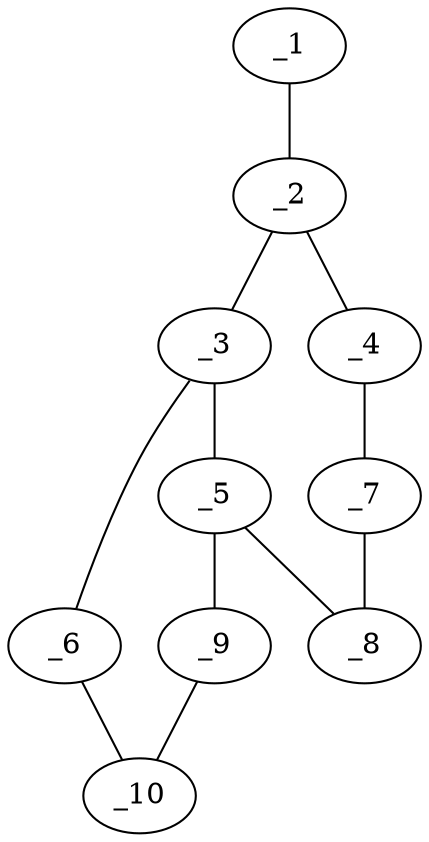 graph molid101655 {
	_1	 [charge=0,
		chem=2,
		symbol="O  ",
		x="2.866",
		y="1.5"];
	_2	 [charge=0,
		chem=1,
		symbol="C  ",
		x="2.866",
		y="0.5"];
	_1 -- _2	 [valence=1];
	_3	 [charge=0,
		chem=1,
		symbol="C  ",
		x="3.7321",
		y=0];
	_2 -- _3	 [valence=2];
	_4	 [charge=0,
		chem=4,
		symbol="N  ",
		x=2,
		y=0];
	_2 -- _4	 [valence=1];
	_5	 [charge=0,
		chem=1,
		symbol="C  ",
		x="3.7321",
		y="-1"];
	_3 -- _5	 [valence=1];
	_6	 [charge=0,
		chem=1,
		symbol="C  ",
		x="4.6831",
		y="0.309"];
	_3 -- _6	 [valence=1];
	_7	 [charge=0,
		chem=1,
		symbol="C  ",
		x=2,
		y="-1"];
	_4 -- _7	 [valence=2];
	_8	 [charge=0,
		chem=4,
		symbol="N  ",
		x="2.866",
		y="-1.5"];
	_5 -- _8	 [valence=2];
	_9	 [charge=0,
		chem=4,
		symbol="N  ",
		x="4.6831",
		y="-1.309"];
	_5 -- _9	 [valence=1];
	_10	 [charge=0,
		chem=4,
		symbol="N  ",
		x="5.2709",
		y="-0.5"];
	_6 -- _10	 [valence=2];
	_7 -- _8	 [valence=1];
	_9 -- _10	 [valence=1];
}
